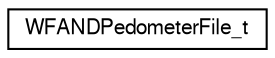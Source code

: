 digraph "Graphical Class Hierarchy"
{
  edge [fontname="FreeSans",fontsize="10",labelfontname="FreeSans",labelfontsize="10"];
  node [fontname="FreeSans",fontsize="10",shape=record];
  rankdir="LR";
  Node1 [label="WFANDPedometerFile_t",height=0.2,width=0.4,color="black", fillcolor="white", style="filled",URL="$struct_w_f_a_n_d_pedometer_file__t.html",tooltip="Describes the file format for the A&D Pedometer. "];
}
